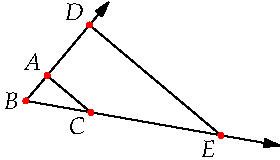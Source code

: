 settings.tex="pdflatex";

texpreamble("\usepackage{amsmath}
\usepackage{amsthm,amssymb}
\usepackage{mathpazo}
\usepackage[svgnames]{xcolor}
");
import graph;

size(140);

real c=2;
real d=3;

pair B=(0,0);
pair A=dir(50);
pair C=c*dir(-10);
pair D=d*A;
pair EE=d*C;
draw(A--C);
draw(D--EE);

draw(1.3*EE--B--1.3*D,Arrows);


dot(Label("$A$",black),A,NW,red);
dot(Label("$B$",black),B,W,red);
dot(Label("$C$",black),C,SW,red);
dot(Label("$D$",black),D,NW,red);
dot(Label("$E$",black),EE,SW,red);